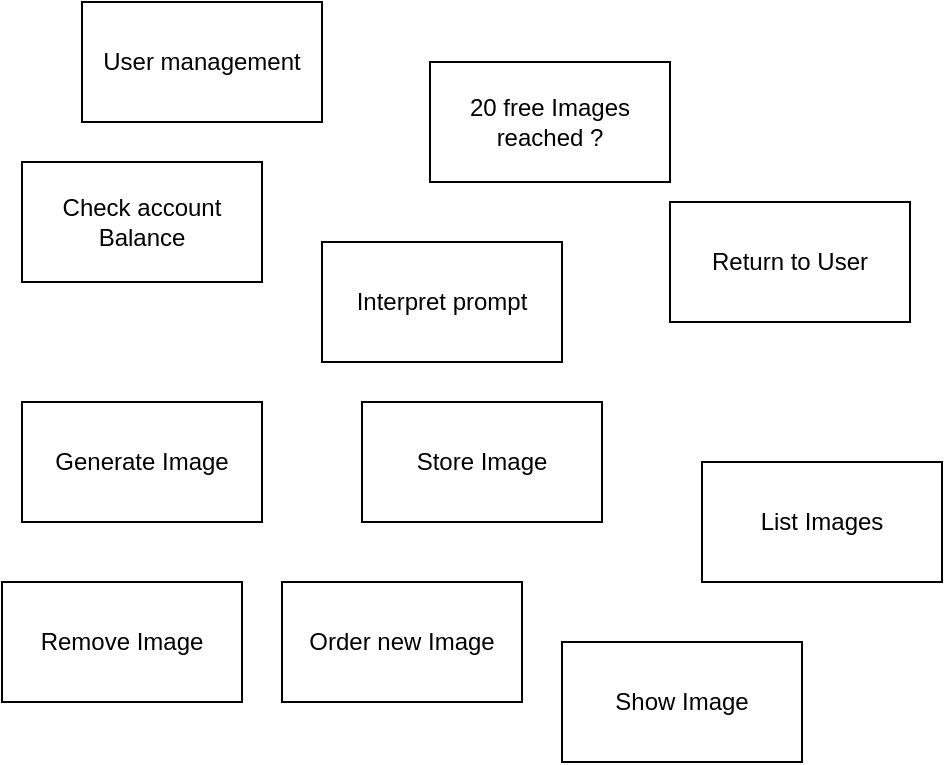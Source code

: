 <mxfile version="20.4.0" type="github">
  <diagram id="Jb0JzUfFU08QNLCplRkg" name="Seite-1">
    <mxGraphModel dx="1422" dy="705" grid="1" gridSize="10" guides="1" tooltips="1" connect="1" arrows="1" fold="1" page="1" pageScale="1" pageWidth="827" pageHeight="1169" math="0" shadow="0">
      <root>
        <mxCell id="0" />
        <mxCell id="1" parent="0" />
        <mxCell id="1Ad-a8ViA-jtTLFciRVp-9" value="20 free Images reached ?" style="rounded=0;whiteSpace=wrap;html=1;" parent="1" vertex="1">
          <mxGeometry x="414" y="160" width="120" height="60" as="geometry" />
        </mxCell>
        <mxCell id="1Ad-a8ViA-jtTLFciRVp-11" value="Interpret prompt" style="rounded=0;whiteSpace=wrap;html=1;" parent="1" vertex="1">
          <mxGeometry x="360" y="250" width="120" height="60" as="geometry" />
        </mxCell>
        <mxCell id="1Ad-a8ViA-jtTLFciRVp-12" value="Generate Image" style="rounded=0;whiteSpace=wrap;html=1;" parent="1" vertex="1">
          <mxGeometry x="210" y="330" width="120" height="60" as="geometry" />
        </mxCell>
        <mxCell id="1Ad-a8ViA-jtTLFciRVp-13" value="Store Image" style="rounded=0;whiteSpace=wrap;html=1;" parent="1" vertex="1">
          <mxGeometry x="380" y="330" width="120" height="60" as="geometry" />
        </mxCell>
        <mxCell id="1Ad-a8ViA-jtTLFciRVp-14" value="Return to User" style="rounded=0;whiteSpace=wrap;html=1;" parent="1" vertex="1">
          <mxGeometry x="534" y="230" width="120" height="60" as="geometry" />
        </mxCell>
        <mxCell id="1Ad-a8ViA-jtTLFciRVp-19" value="Check account Balance" style="rounded=0;whiteSpace=wrap;html=1;" parent="1" vertex="1">
          <mxGeometry x="210" y="210" width="120" height="60" as="geometry" />
        </mxCell>
        <mxCell id="1Ad-a8ViA-jtTLFciRVp-21" value="List Images" style="rounded=0;whiteSpace=wrap;html=1;" parent="1" vertex="1">
          <mxGeometry x="550" y="360" width="120" height="60" as="geometry" />
        </mxCell>
        <mxCell id="1Ad-a8ViA-jtTLFciRVp-22" value="User management" style="rounded=0;whiteSpace=wrap;html=1;" parent="1" vertex="1">
          <mxGeometry x="240" y="130" width="120" height="60" as="geometry" />
        </mxCell>
        <mxCell id="1Ad-a8ViA-jtTLFciRVp-23" value="Order new Image" style="rounded=0;whiteSpace=wrap;html=1;" parent="1" vertex="1">
          <mxGeometry x="340" y="420" width="120" height="60" as="geometry" />
        </mxCell>
        <mxCell id="1Ad-a8ViA-jtTLFciRVp-24" value="Show Image" style="rounded=0;whiteSpace=wrap;html=1;" parent="1" vertex="1">
          <mxGeometry x="480" y="450" width="120" height="60" as="geometry" />
        </mxCell>
        <mxCell id="McOil22I_uwkplUM6WCy-1" value="Remove Image" style="rounded=0;whiteSpace=wrap;html=1;" vertex="1" parent="1">
          <mxGeometry x="200" y="420" width="120" height="60" as="geometry" />
        </mxCell>
      </root>
    </mxGraphModel>
  </diagram>
</mxfile>
